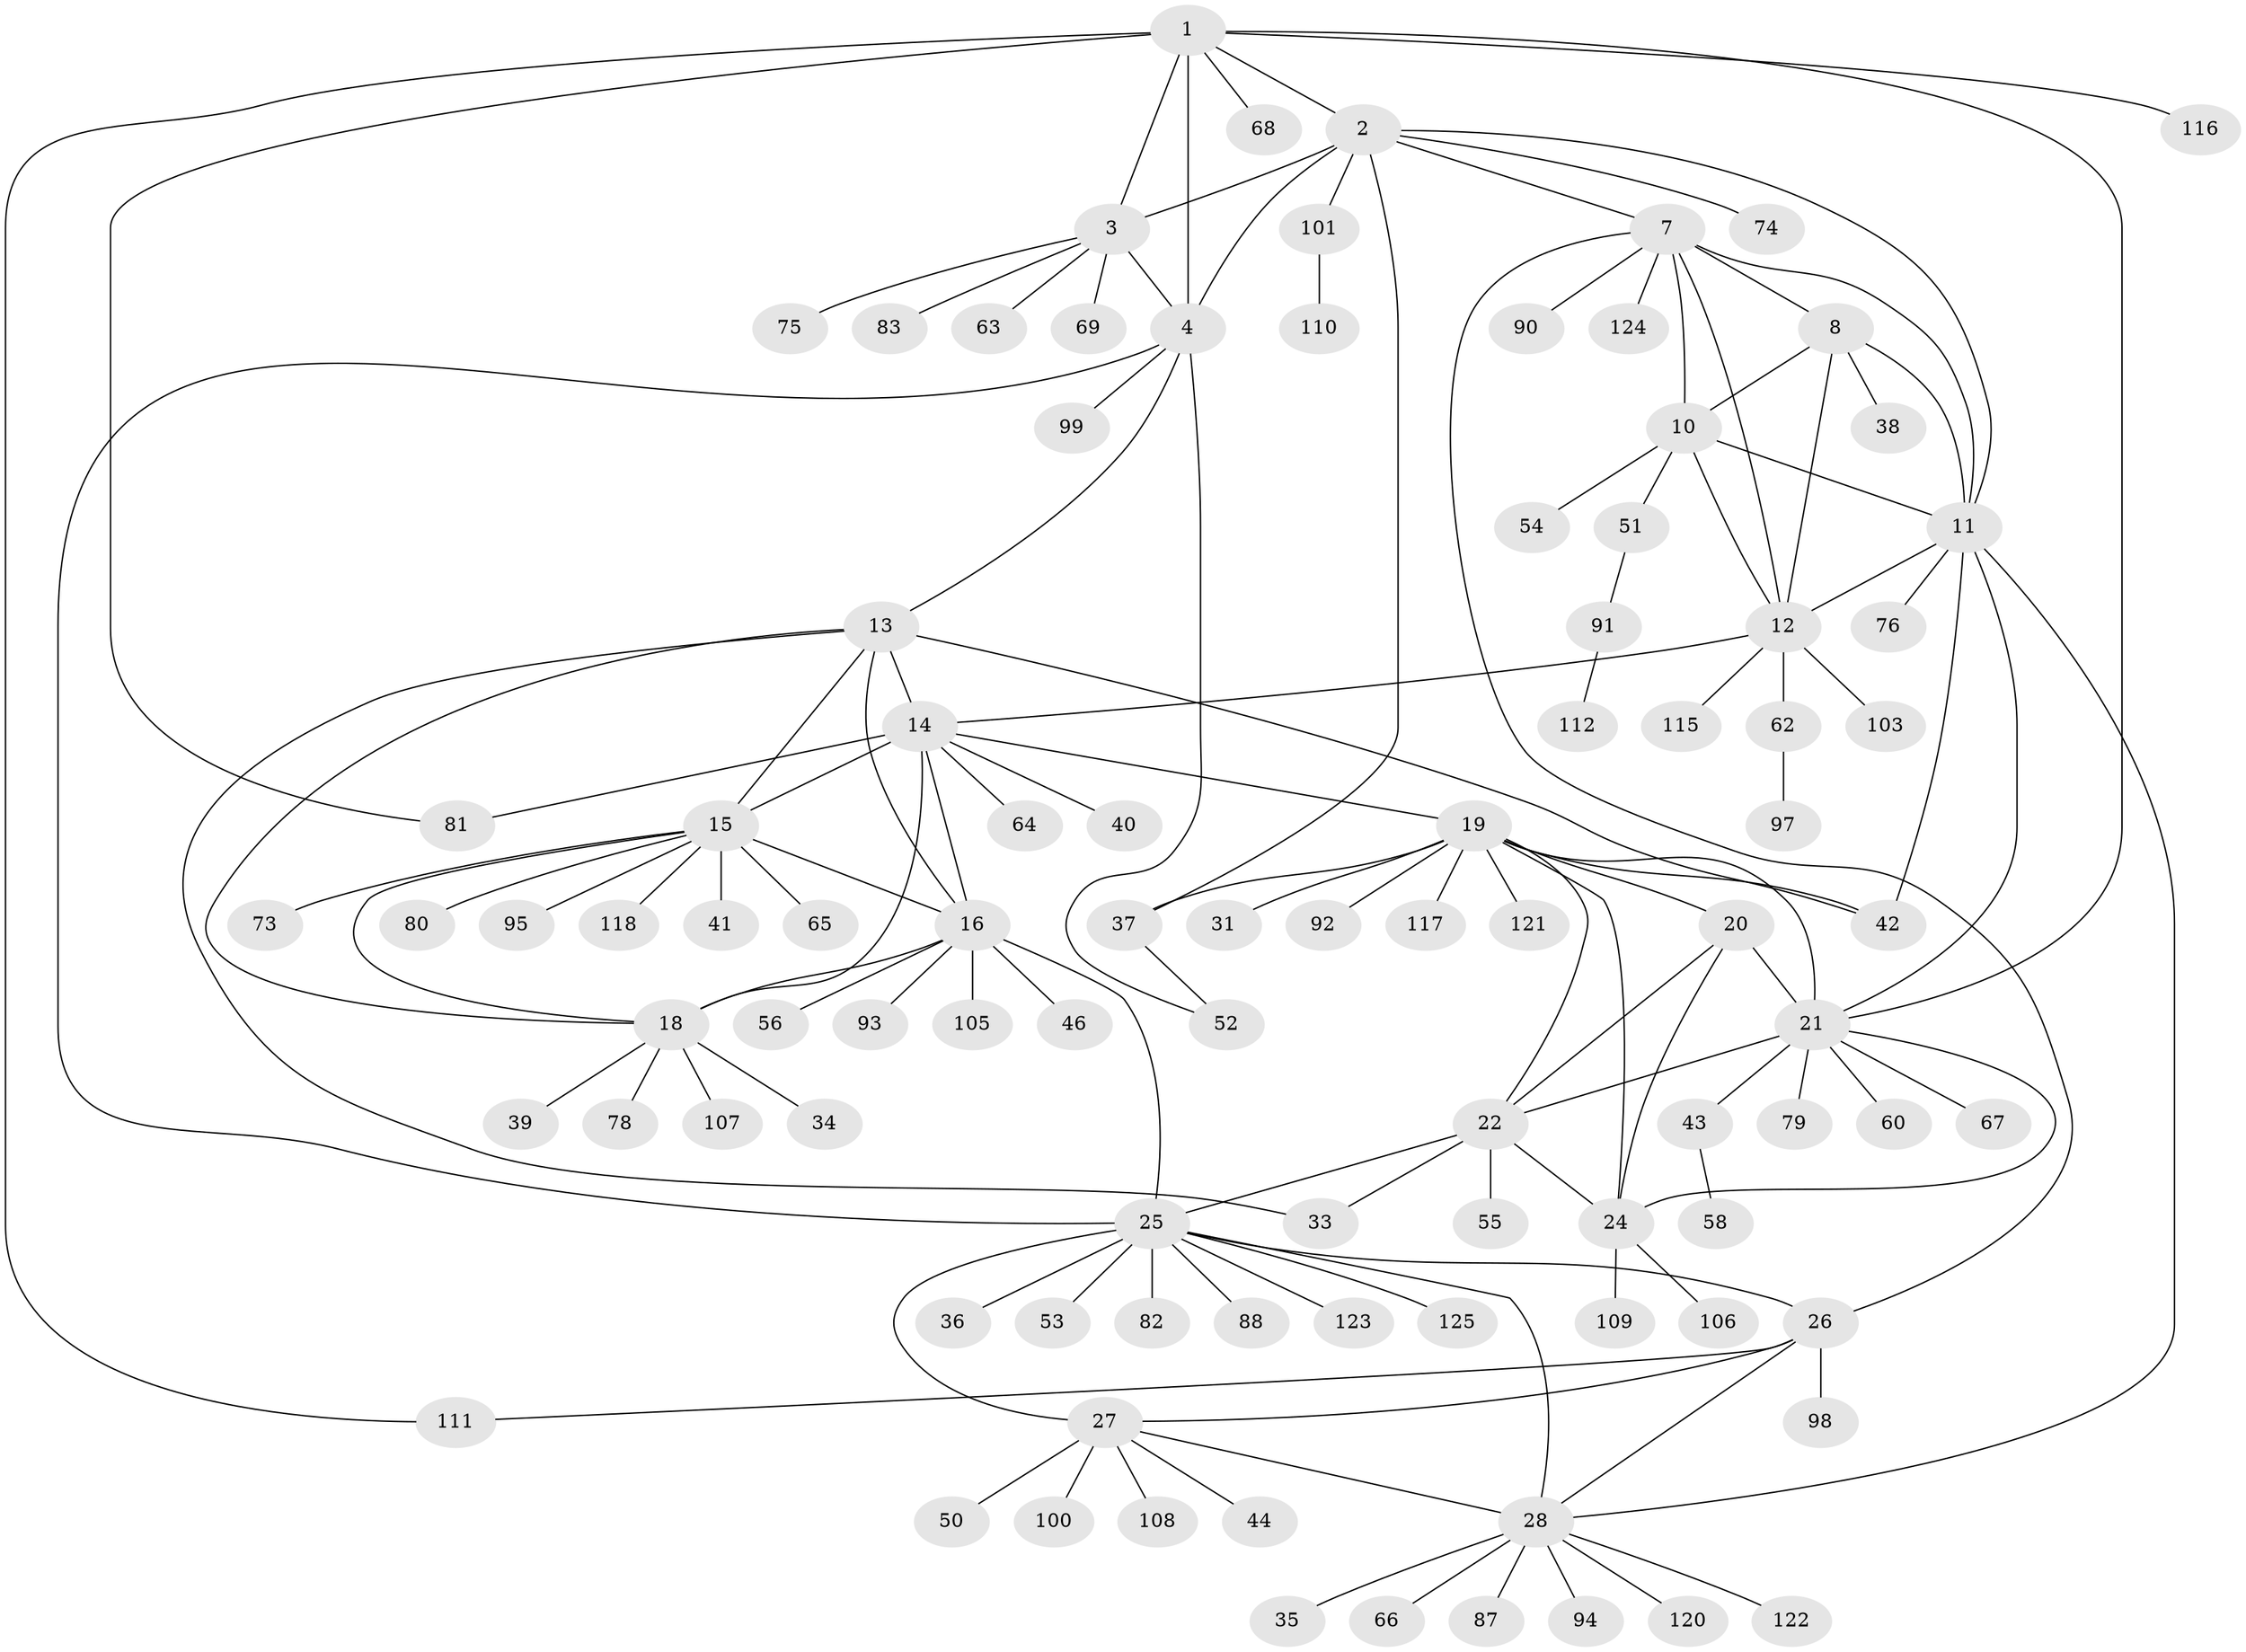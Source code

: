 // Generated by graph-tools (version 1.1) at 2025/24/03/03/25 07:24:11]
// undirected, 96 vertices, 134 edges
graph export_dot {
graph [start="1"]
  node [color=gray90,style=filled];
  1 [super="+6"];
  2 [super="+45"];
  3 [super="+5"];
  4;
  7 [super="+47"];
  8 [super="+9"];
  10 [super="+102"];
  11 [super="+84"];
  12 [super="+61"];
  13 [super="+48"];
  14 [super="+17"];
  15 [super="+49"];
  16 [super="+89"];
  18 [super="+86"];
  19 [super="+72"];
  20 [super="+57"];
  21 [super="+23"];
  22 [super="+71"];
  24 [super="+104"];
  25 [super="+29"];
  26 [super="+114"];
  27 [super="+30"];
  28 [super="+32"];
  31;
  33;
  34;
  35;
  36;
  37;
  38;
  39 [super="+119"];
  40;
  41;
  42;
  43;
  44;
  46;
  50;
  51 [super="+59"];
  52;
  53;
  54;
  55;
  56;
  58 [super="+85"];
  60;
  62 [super="+96"];
  63;
  64 [super="+70"];
  65;
  66;
  67;
  68 [super="+77"];
  69;
  73;
  74;
  75;
  76;
  78;
  79;
  80;
  81;
  82;
  83;
  87;
  88;
  90;
  91;
  92;
  93;
  94;
  95;
  97 [super="+126"];
  98;
  99;
  100;
  101 [super="+113"];
  103;
  105;
  106;
  107;
  108;
  109;
  110;
  111;
  112;
  115;
  116;
  117;
  118;
  120;
  121;
  122;
  123;
  124;
  125;
  1 -- 2 [weight=2];
  1 -- 3 [weight=4];
  1 -- 4 [weight=2];
  1 -- 81;
  1 -- 68;
  1 -- 111;
  1 -- 116;
  1 -- 21;
  2 -- 3 [weight=2];
  2 -- 4;
  2 -- 7;
  2 -- 37;
  2 -- 74;
  2 -- 101;
  2 -- 11;
  3 -- 4 [weight=2];
  3 -- 69;
  3 -- 83;
  3 -- 75;
  3 -- 63;
  4 -- 13;
  4 -- 25;
  4 -- 52;
  4 -- 99;
  7 -- 8 [weight=2];
  7 -- 10;
  7 -- 11;
  7 -- 12;
  7 -- 26;
  7 -- 90;
  7 -- 124;
  8 -- 10 [weight=2];
  8 -- 11 [weight=2];
  8 -- 12 [weight=2];
  8 -- 38;
  10 -- 11;
  10 -- 12;
  10 -- 51;
  10 -- 54;
  11 -- 12;
  11 -- 42;
  11 -- 76;
  11 -- 21;
  11 -- 28;
  12 -- 62;
  12 -- 103;
  12 -- 115;
  12 -- 14;
  13 -- 14 [weight=2];
  13 -- 15;
  13 -- 16;
  13 -- 18;
  13 -- 33;
  13 -- 42;
  14 -- 15 [weight=2];
  14 -- 16 [weight=2];
  14 -- 18 [weight=2];
  14 -- 40;
  14 -- 64;
  14 -- 81;
  14 -- 19;
  15 -- 16;
  15 -- 18;
  15 -- 41;
  15 -- 65;
  15 -- 73;
  15 -- 80;
  15 -- 95;
  15 -- 118;
  16 -- 18;
  16 -- 46;
  16 -- 56;
  16 -- 93;
  16 -- 25;
  16 -- 105;
  18 -- 34;
  18 -- 39;
  18 -- 78;
  18 -- 107;
  19 -- 20;
  19 -- 21 [weight=2];
  19 -- 22;
  19 -- 24;
  19 -- 31;
  19 -- 37;
  19 -- 92;
  19 -- 117;
  19 -- 121;
  19 -- 42;
  20 -- 21 [weight=2];
  20 -- 22;
  20 -- 24;
  21 -- 22 [weight=2];
  21 -- 24 [weight=2];
  21 -- 43;
  21 -- 60;
  21 -- 79;
  21 -- 67;
  22 -- 24;
  22 -- 25;
  22 -- 33;
  22 -- 55;
  24 -- 106;
  24 -- 109;
  25 -- 26 [weight=2];
  25 -- 27 [weight=4];
  25 -- 28 [weight=2];
  25 -- 53;
  25 -- 123;
  25 -- 36;
  25 -- 82;
  25 -- 88;
  25 -- 125;
  26 -- 27 [weight=2];
  26 -- 28;
  26 -- 98;
  26 -- 111;
  27 -- 28 [weight=2];
  27 -- 44;
  27 -- 108;
  27 -- 50;
  27 -- 100;
  28 -- 35;
  28 -- 66;
  28 -- 87;
  28 -- 94;
  28 -- 120;
  28 -- 122;
  37 -- 52;
  43 -- 58;
  51 -- 91;
  62 -- 97;
  91 -- 112;
  101 -- 110;
}
